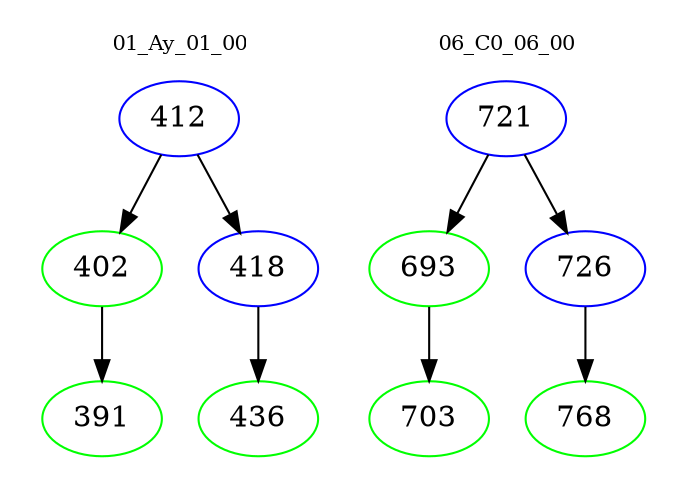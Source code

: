 digraph{
subgraph cluster_0 {
color = white
label = "01_Ay_01_00";
fontsize=10;
T0_412 [label="412", color="blue"]
T0_412 -> T0_402 [color="black"]
T0_402 [label="402", color="green"]
T0_402 -> T0_391 [color="black"]
T0_391 [label="391", color="green"]
T0_412 -> T0_418 [color="black"]
T0_418 [label="418", color="blue"]
T0_418 -> T0_436 [color="black"]
T0_436 [label="436", color="green"]
}
subgraph cluster_1 {
color = white
label = "06_C0_06_00";
fontsize=10;
T1_721 [label="721", color="blue"]
T1_721 -> T1_693 [color="black"]
T1_693 [label="693", color="green"]
T1_693 -> T1_703 [color="black"]
T1_703 [label="703", color="green"]
T1_721 -> T1_726 [color="black"]
T1_726 [label="726", color="blue"]
T1_726 -> T1_768 [color="black"]
T1_768 [label="768", color="green"]
}
}
